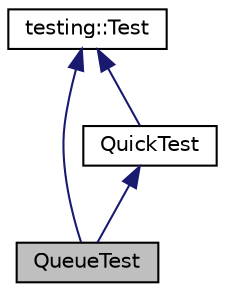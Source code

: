 digraph "QueueTest"
{
  edge [fontname="Helvetica",fontsize="10",labelfontname="Helvetica",labelfontsize="10"];
  node [fontname="Helvetica",fontsize="10",shape=record];
  Node1 [label="QueueTest",height=0.2,width=0.4,color="black", fillcolor="grey75", style="filled", fontcolor="black"];
  Node2 -> Node1 [dir="back",color="midnightblue",fontsize="10",style="solid"];
  Node2 [label="QuickTest",height=0.2,width=0.4,color="black", fillcolor="white", style="filled",URL="$class_quick_test.html"];
  Node3 -> Node2 [dir="back",color="midnightblue",fontsize="10",style="solid"];
  Node3 [label="testing::Test",height=0.2,width=0.4,color="black", fillcolor="white", style="filled",URL="$classtesting_1_1_test.html"];
  Node3 -> Node1 [dir="back",color="midnightblue",fontsize="10",style="solid"];
}
